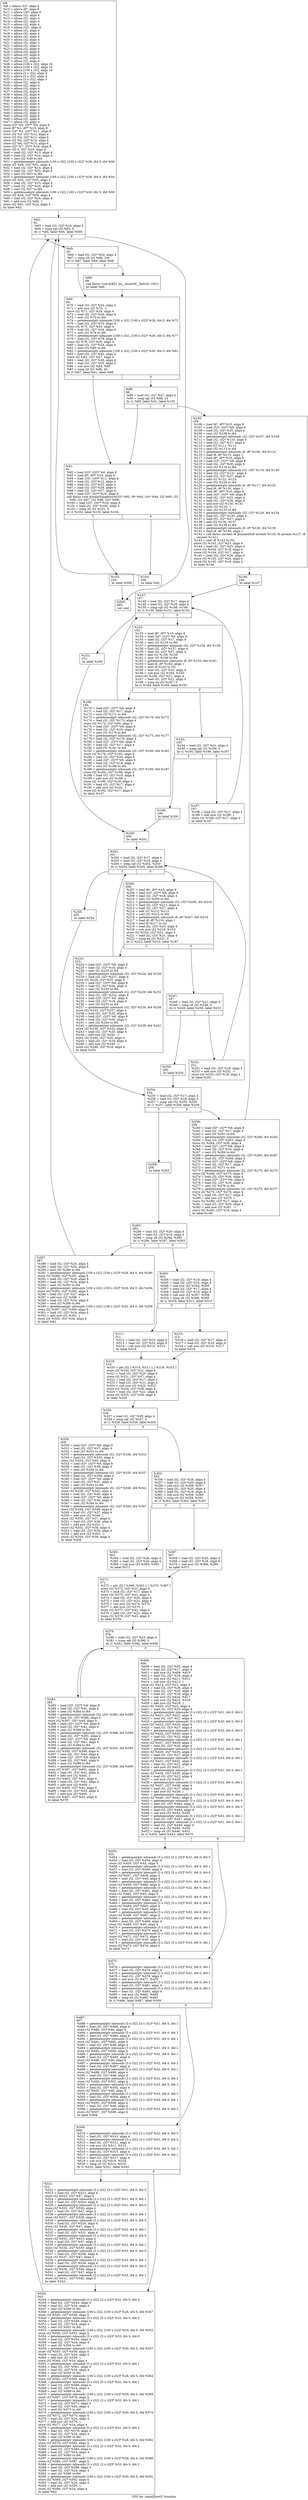 digraph "CFG for 'mainQSort3' function" {
	label="CFG for 'mainQSort3' function";

	Node0x1babfe0 [shape=record,label="{%8:\l  %9 = alloca i32*, align 8\l  %10 = alloca i8*, align 8\l  %11 = alloca i16*, align 8\l  %12 = alloca i32, align 4\l  %13 = alloca i32, align 4\l  %14 = alloca i32, align 4\l  %15 = alloca i32, align 4\l  %16 = alloca i32*, align 8\l  %17 = alloca i32, align 4\l  %18 = alloca i32, align 4\l  %19 = alloca i32, align 4\l  %20 = alloca i32, align 4\l  %21 = alloca i32, align 4\l  %22 = alloca i32, align 4\l  %23 = alloca i32, align 4\l  %24 = alloca i32, align 4\l  %25 = alloca i32, align 4\l  %26 = alloca i32, align 4\l  %27 = alloca i32, align 4\l  %28 = alloca [100 x i32], align 16\l  %29 = alloca [100 x i32], align 16\l  %30 = alloca [100 x i32], align 16\l  %31 = alloca [3 x i32], align 4\l  %32 = alloca [3 x i32], align 4\l  %33 = alloca [3 x i32], align 4\l  %34 = alloca i32, align 4\l  %35 = alloca i32, align 4\l  %36 = alloca i32, align 4\l  %37 = alloca i32, align 4\l  %38 = alloca i32, align 4\l  %39 = alloca i32, align 4\l  %40 = alloca i32, align 4\l  %41 = alloca i32, align 4\l  %42 = alloca i32, align 4\l  %43 = alloca i32, align 4\l  %44 = alloca i32, align 4\l  %45 = alloca i32, align 4\l  %46 = alloca i32, align 4\l  %47 = alloca i32, align 4\l  store i32* %0, i32** %9, align 8\l  store i8* %1, i8** %10, align 8\l  store i16* %2, i16** %11, align 8\l  store i32 %3, i32* %12, align 4\l  store i32 %4, i32* %13, align 4\l  store i32 %5, i32* %14, align 4\l  store i32 %6, i32* %15, align 4\l  store i32* %7, i32** %16, align 8\l  store i32 0, i32* %24, align 4\l  %48 = load i32, i32* %13, align 4\l  %49 = load i32, i32* %24, align 4\l  %50 = sext i32 %49 to i64\l  %51 = getelementptr inbounds [100 x i32], [100 x i32]* %28, i64 0, i64 %50\l  store i32 %48, i32* %51, align 4\l  %52 = load i32, i32* %14, align 4\l  %53 = load i32, i32* %24, align 4\l  %54 = sext i32 %53 to i64\l  %55 = getelementptr inbounds [100 x i32], [100 x i32]* %29, i64 0, i64 %54\l  store i32 %52, i32* %55, align 4\l  %56 = load i32, i32* %15, align 4\l  %57 = load i32, i32* %24, align 4\l  %58 = sext i32 %57 to i64\l  %59 = getelementptr inbounds [100 x i32], [100 x i32]* %30, i64 0, i64 %58\l  store i32 %56, i32* %59, align 4\l  %60 = load i32, i32* %24, align 4\l  %61 = add nsw i32 %60, 1\l  store i32 %61, i32* %24, align 4\l  br label %62\l}"];
	Node0x1babfe0 -> Node0x1bc7070;
	Node0x1bc7070 [shape=record,label="{%62:\l62:                                               \l  %63 = load i32, i32* %24, align 4\l  %64 = icmp sgt i32 %63, 0\l  br i1 %64, label %65, label %595\l|{<s0>T|<s1>F}}"];
	Node0x1bc7070:s0 -> Node0x1bc70c0;
	Node0x1bc7070:s1 -> Node0x1bc7fc0;
	Node0x1bc70c0 [shape=record,label="{%65:\l65:                                               \l  %66 = load i32, i32* %24, align 4\l  %67 = icmp slt i32 %66, 100\l  br i1 %67, label %69, label %68\l|{<s0>T|<s1>F}}"];
	Node0x1bc70c0:s0 -> Node0x1bc7160;
	Node0x1bc70c0:s1 -> Node0x1bc7110;
	Node0x1bc7110 [shape=record,label="{%68:\l68:                                               \l  call fastcc void @BZ2_bz__AssertH__fail(i32 1001)\l  br label %69\l}"];
	Node0x1bc7110 -> Node0x1bc7160;
	Node0x1bc7160 [shape=record,label="{%69:\l69:                                               \l  %70 = load i32, i32* %24, align 4\l  %71 = add nsw i32 %70, -1\l  store i32 %71, i32* %24, align 4\l  %72 = load i32, i32* %24, align 4\l  %73 = sext i32 %72 to i64\l  %74 = getelementptr inbounds [100 x i32], [100 x i32]* %28, i64 0, i64 %73\l  %75 = load i32, i32* %74, align 4\l  store i32 %75, i32* %25, align 4\l  %76 = load i32, i32* %24, align 4\l  %77 = sext i32 %76 to i64\l  %78 = getelementptr inbounds [100 x i32], [100 x i32]* %29, i64 0, i64 %77\l  %79 = load i32, i32* %78, align 4\l  store i32 %79, i32* %26, align 4\l  %80 = load i32, i32* %24, align 4\l  %81 = sext i32 %80 to i64\l  %82 = getelementptr inbounds [100 x i32], [100 x i32]* %30, i64 0, i64 %81\l  %83 = load i32, i32* %82, align 4\l  store i32 %83, i32* %27, align 4\l  %84 = load i32, i32* %26, align 4\l  %85 = load i32, i32* %25, align 4\l  %86 = sub nsw i32 %84, %85\l  %87 = icmp slt i32 %86, 20\l  br i1 %87, label %91, label %88\l|{<s0>T|<s1>F}}"];
	Node0x1bc7160:s0 -> Node0x1bc7200;
	Node0x1bc7160:s1 -> Node0x1bc71b0;
	Node0x1bc71b0 [shape=record,label="{%88:\l88:                                               \l  %89 = load i32, i32* %27, align 4\l  %90 = icmp sgt i32 %89, 14\l  br i1 %90, label %91, label %105\l|{<s0>T|<s1>F}}"];
	Node0x1bc71b0:s0 -> Node0x1bc7200;
	Node0x1bc71b0:s1 -> Node0x1bc72f0;
	Node0x1bc7200 [shape=record,label="{%91:\l91:                                               \l  %92 = load i32*, i32** %9, align 8\l  %93 = load i8*, i8** %10, align 8\l  %94 = load i16*, i16** %11, align 8\l  %95 = load i32, i32* %12, align 4\l  %96 = load i32, i32* %25, align 4\l  %97 = load i32, i32* %26, align 4\l  %98 = load i32, i32* %27, align 4\l  %99 = load i32*, i32** %16, align 8\l  call fastcc void @mainSimpleSort(i32* %92, i8* %93, i16* %94, i32 %95, i32\l... %96, i32 %97, i32 %98, i32* %99)\l  %100 = load i32*, i32** %16, align 8\l  %101 = load i32, i32* %100, align 4\l  %102 = icmp slt i32 %101, 0\l  br i1 %102, label %103, label %104\l|{<s0>T|<s1>F}}"];
	Node0x1bc7200:s0 -> Node0x1bc7250;
	Node0x1bc7200:s1 -> Node0x1bc72a0;
	Node0x1bc7250 [shape=record,label="{%103:\l103:                                              \l  br label %595\l}"];
	Node0x1bc7250 -> Node0x1bc7fc0;
	Node0x1bc72a0 [shape=record,label="{%104:\l104:                                              \l  br label %62\l}"];
	Node0x1bc72a0 -> Node0x1bc7070;
	Node0x1bc72f0 [shape=record,label="{%105:\l105:                                              \l  %106 = load i8*, i8** %10, align 8\l  %107 = load i32*, i32** %9, align 8\l  %108 = load i32, i32* %25, align 4\l  %109 = sext i32 %108 to i64\l  %110 = getelementptr inbounds i32, i32* %107, i64 %109\l  %111 = load i32, i32* %110, align 4\l  %112 = load i32, i32* %27, align 4\l  %113 = add i32 %111, %112\l  %114 = zext i32 %113 to i64\l  %115 = getelementptr inbounds i8, i8* %106, i64 %114\l  %116 = load i8, i8* %115, align 1\l  %117 = load i8*, i8** %10, align 8\l  %118 = load i32*, i32** %9, align 8\l  %119 = load i32, i32* %26, align 4\l  %120 = sext i32 %119 to i64\l  %121 = getelementptr inbounds i32, i32* %118, i64 %120\l  %122 = load i32, i32* %121, align 4\l  %123 = load i32, i32* %27, align 4\l  %124 = add i32 %122, %123\l  %125 = zext i32 %124 to i64\l  %126 = getelementptr inbounds i8, i8* %117, i64 %125\l  %127 = load i8, i8* %126, align 1\l  %128 = load i8*, i8** %10, align 8\l  %129 = load i32*, i32** %9, align 8\l  %130 = load i32, i32* %25, align 4\l  %131 = load i32, i32* %26, align 4\l  %132 = add nsw i32 %130, %131\l  %133 = ashr i32 %132, 1\l  %134 = sext i32 %133 to i64\l  %135 = getelementptr inbounds i32, i32* %129, i64 %134\l  %136 = load i32, i32* %135, align 4\l  %137 = load i32, i32* %27, align 4\l  %138 = add i32 %136, %137\l  %139 = zext i32 %138 to i64\l  %140 = getelementptr inbounds i8, i8* %128, i64 %139\l  %141 = load i8, i8* %140, align 1\l  %142 = call fastcc zeroext i8 @mmed3(i8 zeroext %116, i8 zeroext %127, i8\l... zeroext %141)\l  %143 = zext i8 %142 to i32\l  store i32 %143, i32* %23, align 4\l  %144 = load i32, i32* %25, align 4\l  store i32 %144, i32* %19, align 4\l  store i32 %144, i32* %17, align 4\l  %145 = load i32, i32* %26, align 4\l  store i32 %145, i32* %20, align 4\l  store i32 %145, i32* %18, align 4\l  br label %146\l}"];
	Node0x1bc72f0 -> Node0x1bc7340;
	Node0x1bc7340 [shape=record,label="{%146:\l146:                                              \l  br label %147\l}"];
	Node0x1bc7340 -> Node0x1bc7390;
	Node0x1bc7390 [shape=record,label="{%147:\l147:                                              \l  %148 = load i32, i32* %17, align 4\l  %149 = load i32, i32* %18, align 4\l  %150 = icmp sgt i32 %148, %149\l  br i1 %150, label %151, label %152\l|{<s0>T|<s1>F}}"];
	Node0x1bc7390:s0 -> Node0x1bc73e0;
	Node0x1bc7390:s1 -> Node0x1bc7430;
	Node0x1bc73e0 [shape=record,label="{%151:\l151:                                              \l  br label %200\l}"];
	Node0x1bc73e0 -> Node0x1bc75c0;
	Node0x1bc7430 [shape=record,label="{%152:\l152:                                              \l  %153 = load i8*, i8** %10, align 8\l  %154 = load i32*, i32** %9, align 8\l  %155 = load i32, i32* %17, align 4\l  %156 = sext i32 %155 to i64\l  %157 = getelementptr inbounds i32, i32* %154, i64 %156\l  %158 = load i32, i32* %157, align 4\l  %159 = load i32, i32* %27, align 4\l  %160 = add i32 %158, %159\l  %161 = zext i32 %160 to i64\l  %162 = getelementptr inbounds i8, i8* %153, i64 %161\l  %163 = load i8, i8* %162, align 1\l  %164 = zext i8 %163 to i32\l  %165 = load i32, i32* %23, align 4\l  %166 = sub nsw i32 %164, %165\l  store i32 %166, i32* %21, align 4\l  %167 = load i32, i32* %21, align 4\l  %168 = icmp eq i32 %167, 0\l  br i1 %168, label %169, label %193\l|{<s0>T|<s1>F}}"];
	Node0x1bc7430:s0 -> Node0x1bc7480;
	Node0x1bc7430:s1 -> Node0x1bc74d0;
	Node0x1bc7480 [shape=record,label="{%169:\l169:                                              \l  %170 = load i32*, i32** %9, align 8\l  %171 = load i32, i32* %17, align 4\l  %172 = sext i32 %171 to i64\l  %173 = getelementptr inbounds i32, i32* %170, i64 %172\l  %174 = load i32, i32* %173, align 4\l  store i32 %174, i32* %34, align 4\l  %175 = load i32*, i32** %9, align 8\l  %176 = load i32, i32* %19, align 4\l  %177 = sext i32 %176 to i64\l  %178 = getelementptr inbounds i32, i32* %175, i64 %177\l  %179 = load i32, i32* %178, align 4\l  %180 = load i32*, i32** %9, align 8\l  %181 = load i32, i32* %17, align 4\l  %182 = sext i32 %181 to i64\l  %183 = getelementptr inbounds i32, i32* %180, i64 %182\l  store i32 %179, i32* %183, align 4\l  %184 = load i32, i32* %34, align 4\l  %185 = load i32*, i32** %9, align 8\l  %186 = load i32, i32* %19, align 4\l  %187 = sext i32 %186 to i64\l  %188 = getelementptr inbounds i32, i32* %185, i64 %187\l  store i32 %184, i32* %188, align 4\l  %189 = load i32, i32* %19, align 4\l  %190 = add nsw i32 %189, 1\l  store i32 %190, i32* %19, align 4\l  %191 = load i32, i32* %17, align 4\l  %192 = add nsw i32 %191, 1\l  store i32 %192, i32* %17, align 4\l  br label %147\l}"];
	Node0x1bc7480 -> Node0x1bc7390;
	Node0x1bc74d0 [shape=record,label="{%193:\l193:                                              \l  %194 = load i32, i32* %21, align 4\l  %195 = icmp sgt i32 %194, 0\l  br i1 %195, label %196, label %197\l|{<s0>T|<s1>F}}"];
	Node0x1bc74d0:s0 -> Node0x1bc7520;
	Node0x1bc74d0:s1 -> Node0x1bc7570;
	Node0x1bc7520 [shape=record,label="{%196:\l196:                                              \l  br label %200\l}"];
	Node0x1bc7520 -> Node0x1bc75c0;
	Node0x1bc7570 [shape=record,label="{%197:\l197:                                              \l  %198 = load i32, i32* %17, align 4\l  %199 = add nsw i32 %198, 1\l  store i32 %199, i32* %17, align 4\l  br label %147\l}"];
	Node0x1bc7570 -> Node0x1bc7390;
	Node0x1bc75c0 [shape=record,label="{%200:\l200:                                              \l  br label %201\l}"];
	Node0x1bc75c0 -> Node0x1bc7610;
	Node0x1bc7610 [shape=record,label="{%201:\l201:                                              \l  %202 = load i32, i32* %17, align 4\l  %203 = load i32, i32* %18, align 4\l  %204 = icmp sgt i32 %202, %203\l  br i1 %204, label %205, label %206\l|{<s0>T|<s1>F}}"];
	Node0x1bc7610:s0 -> Node0x1bc7660;
	Node0x1bc7610:s1 -> Node0x1bc76b0;
	Node0x1bc7660 [shape=record,label="{%205:\l205:                                              \l  br label %254\l}"];
	Node0x1bc7660 -> Node0x1bc7840;
	Node0x1bc76b0 [shape=record,label="{%206:\l206:                                              \l  %207 = load i8*, i8** %10, align 8\l  %208 = load i32*, i32** %9, align 8\l  %209 = load i32, i32* %18, align 4\l  %210 = sext i32 %209 to i64\l  %211 = getelementptr inbounds i32, i32* %208, i64 %210\l  %212 = load i32, i32* %211, align 4\l  %213 = load i32, i32* %27, align 4\l  %214 = add i32 %212, %213\l  %215 = zext i32 %214 to i64\l  %216 = getelementptr inbounds i8, i8* %207, i64 %215\l  %217 = load i8, i8* %216, align 1\l  %218 = zext i8 %217 to i32\l  %219 = load i32, i32* %23, align 4\l  %220 = sub nsw i32 %218, %219\l  store i32 %220, i32* %21, align 4\l  %221 = load i32, i32* %21, align 4\l  %222 = icmp eq i32 %221, 0\l  br i1 %222, label %223, label %247\l|{<s0>T|<s1>F}}"];
	Node0x1bc76b0:s0 -> Node0x1bc7700;
	Node0x1bc76b0:s1 -> Node0x1bc7750;
	Node0x1bc7700 [shape=record,label="{%223:\l223:                                              \l  %224 = load i32*, i32** %9, align 8\l  %225 = load i32, i32* %18, align 4\l  %226 = sext i32 %225 to i64\l  %227 = getelementptr inbounds i32, i32* %224, i64 %226\l  %228 = load i32, i32* %227, align 4\l  store i32 %228, i32* %35, align 4\l  %229 = load i32*, i32** %9, align 8\l  %230 = load i32, i32* %20, align 4\l  %231 = sext i32 %230 to i64\l  %232 = getelementptr inbounds i32, i32* %229, i64 %231\l  %233 = load i32, i32* %232, align 4\l  %234 = load i32*, i32** %9, align 8\l  %235 = load i32, i32* %18, align 4\l  %236 = sext i32 %235 to i64\l  %237 = getelementptr inbounds i32, i32* %234, i64 %236\l  store i32 %233, i32* %237, align 4\l  %238 = load i32, i32* %35, align 4\l  %239 = load i32*, i32** %9, align 8\l  %240 = load i32, i32* %20, align 4\l  %241 = sext i32 %240 to i64\l  %242 = getelementptr inbounds i32, i32* %239, i64 %241\l  store i32 %238, i32* %242, align 4\l  %243 = load i32, i32* %20, align 4\l  %244 = add nsw i32 %243, -1\l  store i32 %244, i32* %20, align 4\l  %245 = load i32, i32* %18, align 4\l  %246 = add nsw i32 %245, -1\l  store i32 %246, i32* %18, align 4\l  br label %201\l}"];
	Node0x1bc7700 -> Node0x1bc7610;
	Node0x1bc7750 [shape=record,label="{%247:\l247:                                              \l  %248 = load i32, i32* %21, align 4\l  %249 = icmp slt i32 %248, 0\l  br i1 %249, label %250, label %251\l|{<s0>T|<s1>F}}"];
	Node0x1bc7750:s0 -> Node0x1bc77a0;
	Node0x1bc7750:s1 -> Node0x1bc77f0;
	Node0x1bc77a0 [shape=record,label="{%250:\l250:                                              \l  br label %254\l}"];
	Node0x1bc77a0 -> Node0x1bc7840;
	Node0x1bc77f0 [shape=record,label="{%251:\l251:                                              \l  %252 = load i32, i32* %18, align 4\l  %253 = add nsw i32 %252, -1\l  store i32 %253, i32* %18, align 4\l  br label %201\l}"];
	Node0x1bc77f0 -> Node0x1bc7610;
	Node0x1bc7840 [shape=record,label="{%254:\l254:                                              \l  %255 = load i32, i32* %17, align 4\l  %256 = load i32, i32* %18, align 4\l  %257 = icmp sgt i32 %255, %256\l  br i1 %257, label %258, label %259\l|{<s0>T|<s1>F}}"];
	Node0x1bc7840:s0 -> Node0x1bc7890;
	Node0x1bc7840:s1 -> Node0x1bc78e0;
	Node0x1bc7890 [shape=record,label="{%258:\l258:                                              \l  br label %283\l}"];
	Node0x1bc7890 -> Node0x1bc7930;
	Node0x1bc78e0 [shape=record,label="{%259:\l259:                                              \l  %260 = load i32*, i32** %9, align 8\l  %261 = load i32, i32* %17, align 4\l  %262 = sext i32 %261 to i64\l  %263 = getelementptr inbounds i32, i32* %260, i64 %262\l  %264 = load i32, i32* %263, align 4\l  store i32 %264, i32* %36, align 4\l  %265 = load i32*, i32** %9, align 8\l  %266 = load i32, i32* %18, align 4\l  %267 = sext i32 %266 to i64\l  %268 = getelementptr inbounds i32, i32* %265, i64 %267\l  %269 = load i32, i32* %268, align 4\l  %270 = load i32*, i32** %9, align 8\l  %271 = load i32, i32* %17, align 4\l  %272 = sext i32 %271 to i64\l  %273 = getelementptr inbounds i32, i32* %270, i64 %272\l  store i32 %269, i32* %273, align 4\l  %274 = load i32, i32* %36, align 4\l  %275 = load i32*, i32** %9, align 8\l  %276 = load i32, i32* %18, align 4\l  %277 = sext i32 %276 to i64\l  %278 = getelementptr inbounds i32, i32* %275, i64 %277\l  store i32 %274, i32* %278, align 4\l  %279 = load i32, i32* %17, align 4\l  %280 = add nsw i32 %279, 1\l  store i32 %280, i32* %17, align 4\l  %281 = load i32, i32* %18, align 4\l  %282 = add nsw i32 %281, -1\l  store i32 %282, i32* %18, align 4\l  br label %146\l}"];
	Node0x1bc78e0 -> Node0x1bc7340;
	Node0x1bc7930 [shape=record,label="{%283:\l283:                                              \l  %284 = load i32, i32* %20, align 4\l  %285 = load i32, i32* %19, align 4\l  %286 = icmp slt i32 %284, %285\l  br i1 %286, label %287, label %303\l|{<s0>T|<s1>F}}"];
	Node0x1bc7930:s0 -> Node0x1bc7980;
	Node0x1bc7930:s1 -> Node0x1bc79d0;
	Node0x1bc7980 [shape=record,label="{%287:\l287:                                              \l  %288 = load i32, i32* %25, align 4\l  %289 = load i32, i32* %24, align 4\l  %290 = sext i32 %289 to i64\l  %291 = getelementptr inbounds [100 x i32], [100 x i32]* %28, i64 0, i64 %290\l  store i32 %288, i32* %291, align 4\l  %292 = load i32, i32* %26, align 4\l  %293 = load i32, i32* %24, align 4\l  %294 = sext i32 %293 to i64\l  %295 = getelementptr inbounds [100 x i32], [100 x i32]* %29, i64 0, i64 %294\l  store i32 %292, i32* %295, align 4\l  %296 = load i32, i32* %27, align 4\l  %297 = add nsw i32 %296, 1\l  %298 = load i32, i32* %24, align 4\l  %299 = sext i32 %298 to i64\l  %300 = getelementptr inbounds [100 x i32], [100 x i32]* %30, i64 0, i64 %299\l  store i32 %297, i32* %300, align 4\l  %301 = load i32, i32* %24, align 4\l  %302 = add nsw i32 %301, 1\l  store i32 %302, i32* %24, align 4\l  br label %62\l}"];
	Node0x1bc7980 -> Node0x1bc7070;
	Node0x1bc79d0 [shape=record,label="{%303:\l303:                                              \l  %304 = load i32, i32* %19, align 4\l  %305 = load i32, i32* %25, align 4\l  %306 = sub nsw i32 %304, %305\l  %307 = load i32, i32* %17, align 4\l  %308 = load i32, i32* %19, align 4\l  %309 = sub nsw i32 %307, %308\l  %310 = icmp slt i32 %306, %309\l  br i1 %310, label %311, label %315\l|{<s0>T|<s1>F}}"];
	Node0x1bc79d0:s0 -> Node0x1bc7a20;
	Node0x1bc79d0:s1 -> Node0x1bc7a70;
	Node0x1bc7a20 [shape=record,label="{%311:\l311:                                              \l  %312 = load i32, i32* %19, align 4\l  %313 = load i32, i32* %25, align 4\l  %314 = sub nsw i32 %312, %313\l  br label %319\l}"];
	Node0x1bc7a20 -> Node0x1bc7ac0;
	Node0x1bc7a70 [shape=record,label="{%315:\l315:                                              \l  %316 = load i32, i32* %17, align 4\l  %317 = load i32, i32* %19, align 4\l  %318 = sub nsw i32 %316, %317\l  br label %319\l}"];
	Node0x1bc7a70 -> Node0x1bc7ac0;
	Node0x1bc7ac0 [shape=record,label="{%319:\l319:                                              \l  %320 = phi i32 [ %314, %311 ], [ %318, %315 ]\l  store i32 %320, i32* %21, align 4\l  %321 = load i32, i32* %25, align 4\l  store i32 %321, i32* %37, align 4\l  %322 = load i32, i32* %17, align 4\l  %323 = load i32, i32* %21, align 4\l  %324 = sub nsw i32 %322, %323\l  store i32 %324, i32* %38, align 4\l  %325 = load i32, i32* %21, align 4\l  store i32 %325, i32* %39, align 4\l  br label %326\l}"];
	Node0x1bc7ac0 -> Node0x1bc7b10;
	Node0x1bc7b10 [shape=record,label="{%326:\l326:                                              \l  %327 = load i32, i32* %39, align 4\l  %328 = icmp sgt i32 %327, 0\l  br i1 %328, label %329, label %355\l|{<s0>T|<s1>F}}"];
	Node0x1bc7b10:s0 -> Node0x1bc7b60;
	Node0x1bc7b10:s1 -> Node0x1bc7bb0;
	Node0x1bc7b60 [shape=record,label="{%329:\l329:                                              \l  %330 = load i32*, i32** %9, align 8\l  %331 = load i32, i32* %37, align 4\l  %332 = sext i32 %331 to i64\l  %333 = getelementptr inbounds i32, i32* %330, i64 %332\l  %334 = load i32, i32* %333, align 4\l  store i32 %334, i32* %40, align 4\l  %335 = load i32*, i32** %9, align 8\l  %336 = load i32, i32* %38, align 4\l  %337 = sext i32 %336 to i64\l  %338 = getelementptr inbounds i32, i32* %335, i64 %337\l  %339 = load i32, i32* %338, align 4\l  %340 = load i32*, i32** %9, align 8\l  %341 = load i32, i32* %37, align 4\l  %342 = sext i32 %341 to i64\l  %343 = getelementptr inbounds i32, i32* %340, i64 %342\l  store i32 %339, i32* %343, align 4\l  %344 = load i32, i32* %40, align 4\l  %345 = load i32*, i32** %9, align 8\l  %346 = load i32, i32* %38, align 4\l  %347 = sext i32 %346 to i64\l  %348 = getelementptr inbounds i32, i32* %345, i64 %347\l  store i32 %344, i32* %348, align 4\l  %349 = load i32, i32* %37, align 4\l  %350 = add nsw i32 %349, 1\l  store i32 %350, i32* %37, align 4\l  %351 = load i32, i32* %38, align 4\l  %352 = add nsw i32 %351, 1\l  store i32 %352, i32* %38, align 4\l  %353 = load i32, i32* %39, align 4\l  %354 = add nsw i32 %353, -1\l  store i32 %354, i32* %39, align 4\l  br label %326\l}"];
	Node0x1bc7b60 -> Node0x1bc7b10;
	Node0x1bc7bb0 [shape=record,label="{%355:\l355:                                              \l  %356 = load i32, i32* %26, align 4\l  %357 = load i32, i32* %20, align 4\l  %358 = sub nsw i32 %356, %357\l  %359 = load i32, i32* %20, align 4\l  %360 = load i32, i32* %18, align 4\l  %361 = sub nsw i32 %359, %360\l  %362 = icmp slt i32 %358, %361\l  br i1 %362, label %363, label %367\l|{<s0>T|<s1>F}}"];
	Node0x1bc7bb0:s0 -> Node0x1bc7c00;
	Node0x1bc7bb0:s1 -> Node0x1bc7c50;
	Node0x1bc7c00 [shape=record,label="{%363:\l363:                                              \l  %364 = load i32, i32* %26, align 4\l  %365 = load i32, i32* %20, align 4\l  %366 = sub nsw i32 %364, %365\l  br label %371\l}"];
	Node0x1bc7c00 -> Node0x1bc7ca0;
	Node0x1bc7c50 [shape=record,label="{%367:\l367:                                              \l  %368 = load i32, i32* %20, align 4\l  %369 = load i32, i32* %18, align 4\l  %370 = sub nsw i32 %368, %369\l  br label %371\l}"];
	Node0x1bc7c50 -> Node0x1bc7ca0;
	Node0x1bc7ca0 [shape=record,label="{%371:\l371:                                              \l  %372 = phi i32 [ %366, %363 ], [ %370, %367 ]\l  store i32 %372, i32* %22, align 4\l  %373 = load i32, i32* %17, align 4\l  store i32 %373, i32* %41, align 4\l  %374 = load i32, i32* %26, align 4\l  %375 = load i32, i32* %22, align 4\l  %376 = sub nsw i32 %374, %375\l  %377 = add nsw i32 %376, 1\l  store i32 %377, i32* %42, align 4\l  %378 = load i32, i32* %22, align 4\l  store i32 %378, i32* %43, align 4\l  br label %379\l}"];
	Node0x1bc7ca0 -> Node0x1bc7cf0;
	Node0x1bc7cf0 [shape=record,label="{%379:\l379:                                              \l  %380 = load i32, i32* %43, align 4\l  %381 = icmp sgt i32 %380, 0\l  br i1 %381, label %382, label %408\l|{<s0>T|<s1>F}}"];
	Node0x1bc7cf0:s0 -> Node0x1bc7d40;
	Node0x1bc7cf0:s1 -> Node0x1bc7d90;
	Node0x1bc7d40 [shape=record,label="{%382:\l382:                                              \l  %383 = load i32*, i32** %9, align 8\l  %384 = load i32, i32* %41, align 4\l  %385 = sext i32 %384 to i64\l  %386 = getelementptr inbounds i32, i32* %383, i64 %385\l  %387 = load i32, i32* %386, align 4\l  store i32 %387, i32* %44, align 4\l  %388 = load i32*, i32** %9, align 8\l  %389 = load i32, i32* %42, align 4\l  %390 = sext i32 %389 to i64\l  %391 = getelementptr inbounds i32, i32* %388, i64 %390\l  %392 = load i32, i32* %391, align 4\l  %393 = load i32*, i32** %9, align 8\l  %394 = load i32, i32* %41, align 4\l  %395 = sext i32 %394 to i64\l  %396 = getelementptr inbounds i32, i32* %393, i64 %395\l  store i32 %392, i32* %396, align 4\l  %397 = load i32, i32* %44, align 4\l  %398 = load i32*, i32** %9, align 8\l  %399 = load i32, i32* %42, align 4\l  %400 = sext i32 %399 to i64\l  %401 = getelementptr inbounds i32, i32* %398, i64 %400\l  store i32 %397, i32* %401, align 4\l  %402 = load i32, i32* %41, align 4\l  %403 = add nsw i32 %402, 1\l  store i32 %403, i32* %41, align 4\l  %404 = load i32, i32* %42, align 4\l  %405 = add nsw i32 %404, 1\l  store i32 %405, i32* %42, align 4\l  %406 = load i32, i32* %43, align 4\l  %407 = add nsw i32 %406, -1\l  store i32 %407, i32* %43, align 4\l  br label %379\l}"];
	Node0x1bc7d40 -> Node0x1bc7cf0;
	Node0x1bc7d90 [shape=record,label="{%408:\l408:                                              \l  %409 = load i32, i32* %25, align 4\l  %410 = load i32, i32* %17, align 4\l  %411 = add nsw i32 %409, %410\l  %412 = load i32, i32* %19, align 4\l  %413 = sub nsw i32 %411, %412\l  %414 = sub nsw i32 %413, 1\l  store i32 %414, i32* %21, align 4\l  %415 = load i32, i32* %26, align 4\l  %416 = load i32, i32* %20, align 4\l  %417 = load i32, i32* %18, align 4\l  %418 = sub nsw i32 %416, %417\l  %419 = sub nsw i32 %415, %418\l  %420 = add nsw i32 %419, 1\l  store i32 %420, i32* %22, align 4\l  %421 = load i32, i32* %25, align 4\l  %422 = getelementptr inbounds [3 x i32], [3 x i32]* %31, i64 0, i64 0\l  store i32 %421, i32* %422, align 4\l  %423 = load i32, i32* %21, align 4\l  %424 = getelementptr inbounds [3 x i32], [3 x i32]* %32, i64 0, i64 0\l  store i32 %423, i32* %424, align 4\l  %425 = load i32, i32* %27, align 4\l  %426 = getelementptr inbounds [3 x i32], [3 x i32]* %33, i64 0, i64 0\l  store i32 %425, i32* %426, align 4\l  %427 = load i32, i32* %22, align 4\l  %428 = getelementptr inbounds [3 x i32], [3 x i32]* %31, i64 0, i64 1\l  store i32 %427, i32* %428, align 4\l  %429 = load i32, i32* %26, align 4\l  %430 = getelementptr inbounds [3 x i32], [3 x i32]* %32, i64 0, i64 1\l  store i32 %429, i32* %430, align 4\l  %431 = load i32, i32* %27, align 4\l  %432 = getelementptr inbounds [3 x i32], [3 x i32]* %33, i64 0, i64 1\l  store i32 %431, i32* %432, align 4\l  %433 = load i32, i32* %21, align 4\l  %434 = add nsw i32 %433, 1\l  %435 = getelementptr inbounds [3 x i32], [3 x i32]* %31, i64 0, i64 2\l  store i32 %434, i32* %435, align 4\l  %436 = load i32, i32* %22, align 4\l  %437 = sub nsw i32 %436, 1\l  %438 = getelementptr inbounds [3 x i32], [3 x i32]* %32, i64 0, i64 2\l  store i32 %437, i32* %438, align 4\l  %439 = load i32, i32* %27, align 4\l  %440 = add nsw i32 %439, 1\l  %441 = getelementptr inbounds [3 x i32], [3 x i32]* %33, i64 0, i64 2\l  store i32 %440, i32* %441, align 4\l  %442 = getelementptr inbounds [3 x i32], [3 x i32]* %32, i64 0, i64 0\l  %443 = load i32, i32* %442, align 4\l  %444 = getelementptr inbounds [3 x i32], [3 x i32]* %31, i64 0, i64 0\l  %445 = load i32, i32* %444, align 4\l  %446 = sub nsw i32 %443, %445\l  %447 = getelementptr inbounds [3 x i32], [3 x i32]* %32, i64 0, i64 1\l  %448 = load i32, i32* %447, align 4\l  %449 = getelementptr inbounds [3 x i32], [3 x i32]* %31, i64 0, i64 1\l  %450 = load i32, i32* %449, align 4\l  %451 = sub nsw i32 %448, %450\l  %452 = icmp slt i32 %446, %451\l  br i1 %452, label %453, label %475\l|{<s0>T|<s1>F}}"];
	Node0x1bc7d90:s0 -> Node0x1bc7de0;
	Node0x1bc7d90:s1 -> Node0x1bc7e30;
	Node0x1bc7de0 [shape=record,label="{%453:\l453:                                              \l  %454 = getelementptr inbounds [3 x i32], [3 x i32]* %31, i64 0, i64 0\l  %455 = load i32, i32* %454, align 4\l  store i32 %455, i32* %45, align 4\l  %456 = getelementptr inbounds [3 x i32], [3 x i32]* %31, i64 0, i64 1\l  %457 = load i32, i32* %456, align 4\l  %458 = getelementptr inbounds [3 x i32], [3 x i32]* %31, i64 0, i64 0\l  store i32 %457, i32* %458, align 4\l  %459 = load i32, i32* %45, align 4\l  %460 = getelementptr inbounds [3 x i32], [3 x i32]* %31, i64 0, i64 1\l  store i32 %459, i32* %460, align 4\l  %461 = getelementptr inbounds [3 x i32], [3 x i32]* %32, i64 0, i64 0\l  %462 = load i32, i32* %461, align 4\l  store i32 %462, i32* %45, align 4\l  %463 = getelementptr inbounds [3 x i32], [3 x i32]* %32, i64 0, i64 1\l  %464 = load i32, i32* %463, align 4\l  %465 = getelementptr inbounds [3 x i32], [3 x i32]* %32, i64 0, i64 0\l  store i32 %464, i32* %465, align 4\l  %466 = load i32, i32* %45, align 4\l  %467 = getelementptr inbounds [3 x i32], [3 x i32]* %32, i64 0, i64 1\l  store i32 %466, i32* %467, align 4\l  %468 = getelementptr inbounds [3 x i32], [3 x i32]* %33, i64 0, i64 0\l  %469 = load i32, i32* %468, align 4\l  store i32 %469, i32* %45, align 4\l  %470 = getelementptr inbounds [3 x i32], [3 x i32]* %33, i64 0, i64 1\l  %471 = load i32, i32* %470, align 4\l  %472 = getelementptr inbounds [3 x i32], [3 x i32]* %33, i64 0, i64 0\l  store i32 %471, i32* %472, align 4\l  %473 = load i32, i32* %45, align 4\l  %474 = getelementptr inbounds [3 x i32], [3 x i32]* %33, i64 0, i64 1\l  store i32 %473, i32* %474, align 4\l  br label %475\l}"];
	Node0x1bc7de0 -> Node0x1bc7e30;
	Node0x1bc7e30 [shape=record,label="{%475:\l475:                                              \l  %476 = getelementptr inbounds [3 x i32], [3 x i32]* %32, i64 0, i64 1\l  %477 = load i32, i32* %476, align 4\l  %478 = getelementptr inbounds [3 x i32], [3 x i32]* %31, i64 0, i64 1\l  %479 = load i32, i32* %478, align 4\l  %480 = sub nsw i32 %477, %479\l  %481 = getelementptr inbounds [3 x i32], [3 x i32]* %32, i64 0, i64 2\l  %482 = load i32, i32* %481, align 4\l  %483 = getelementptr inbounds [3 x i32], [3 x i32]* %31, i64 0, i64 2\l  %484 = load i32, i32* %483, align 4\l  %485 = sub nsw i32 %482, %484\l  %486 = icmp slt i32 %480, %485\l  br i1 %486, label %487, label %509\l|{<s0>T|<s1>F}}"];
	Node0x1bc7e30:s0 -> Node0x1bc7e80;
	Node0x1bc7e30:s1 -> Node0x1bc7ed0;
	Node0x1bc7e80 [shape=record,label="{%487:\l487:                                              \l  %488 = getelementptr inbounds [3 x i32], [3 x i32]* %31, i64 0, i64 1\l  %489 = load i32, i32* %488, align 4\l  store i32 %489, i32* %46, align 4\l  %490 = getelementptr inbounds [3 x i32], [3 x i32]* %31, i64 0, i64 2\l  %491 = load i32, i32* %490, align 4\l  %492 = getelementptr inbounds [3 x i32], [3 x i32]* %31, i64 0, i64 1\l  store i32 %491, i32* %492, align 4\l  %493 = load i32, i32* %46, align 4\l  %494 = getelementptr inbounds [3 x i32], [3 x i32]* %31, i64 0, i64 2\l  store i32 %493, i32* %494, align 4\l  %495 = getelementptr inbounds [3 x i32], [3 x i32]* %32, i64 0, i64 1\l  %496 = load i32, i32* %495, align 4\l  store i32 %496, i32* %46, align 4\l  %497 = getelementptr inbounds [3 x i32], [3 x i32]* %32, i64 0, i64 2\l  %498 = load i32, i32* %497, align 4\l  %499 = getelementptr inbounds [3 x i32], [3 x i32]* %32, i64 0, i64 1\l  store i32 %498, i32* %499, align 4\l  %500 = load i32, i32* %46, align 4\l  %501 = getelementptr inbounds [3 x i32], [3 x i32]* %32, i64 0, i64 2\l  store i32 %500, i32* %501, align 4\l  %502 = getelementptr inbounds [3 x i32], [3 x i32]* %33, i64 0, i64 1\l  %503 = load i32, i32* %502, align 4\l  store i32 %503, i32* %46, align 4\l  %504 = getelementptr inbounds [3 x i32], [3 x i32]* %33, i64 0, i64 2\l  %505 = load i32, i32* %504, align 4\l  %506 = getelementptr inbounds [3 x i32], [3 x i32]* %33, i64 0, i64 1\l  store i32 %505, i32* %506, align 4\l  %507 = load i32, i32* %46, align 4\l  %508 = getelementptr inbounds [3 x i32], [3 x i32]* %33, i64 0, i64 2\l  store i32 %507, i32* %508, align 4\l  br label %509\l}"];
	Node0x1bc7e80 -> Node0x1bc7ed0;
	Node0x1bc7ed0 [shape=record,label="{%509:\l509:                                              \l  %510 = getelementptr inbounds [3 x i32], [3 x i32]* %32, i64 0, i64 0\l  %511 = load i32, i32* %510, align 4\l  %512 = getelementptr inbounds [3 x i32], [3 x i32]* %31, i64 0, i64 0\l  %513 = load i32, i32* %512, align 4\l  %514 = sub nsw i32 %511, %513\l  %515 = getelementptr inbounds [3 x i32], [3 x i32]* %32, i64 0, i64 1\l  %516 = load i32, i32* %515, align 4\l  %517 = getelementptr inbounds [3 x i32], [3 x i32]* %31, i64 0, i64 1\l  %518 = load i32, i32* %517, align 4\l  %519 = sub nsw i32 %516, %518\l  %520 = icmp slt i32 %514, %519\l  br i1 %520, label %521, label %543\l|{<s0>T|<s1>F}}"];
	Node0x1bc7ed0:s0 -> Node0x1bc7f20;
	Node0x1bc7ed0:s1 -> Node0x1bc7f70;
	Node0x1bc7f20 [shape=record,label="{%521:\l521:                                              \l  %522 = getelementptr inbounds [3 x i32], [3 x i32]* %31, i64 0, i64 0\l  %523 = load i32, i32* %522, align 4\l  store i32 %523, i32* %47, align 4\l  %524 = getelementptr inbounds [3 x i32], [3 x i32]* %31, i64 0, i64 1\l  %525 = load i32, i32* %524, align 4\l  %526 = getelementptr inbounds [3 x i32], [3 x i32]* %31, i64 0, i64 0\l  store i32 %525, i32* %526, align 4\l  %527 = load i32, i32* %47, align 4\l  %528 = getelementptr inbounds [3 x i32], [3 x i32]* %31, i64 0, i64 1\l  store i32 %527, i32* %528, align 4\l  %529 = getelementptr inbounds [3 x i32], [3 x i32]* %32, i64 0, i64 0\l  %530 = load i32, i32* %529, align 4\l  store i32 %530, i32* %47, align 4\l  %531 = getelementptr inbounds [3 x i32], [3 x i32]* %32, i64 0, i64 1\l  %532 = load i32, i32* %531, align 4\l  %533 = getelementptr inbounds [3 x i32], [3 x i32]* %32, i64 0, i64 0\l  store i32 %532, i32* %533, align 4\l  %534 = load i32, i32* %47, align 4\l  %535 = getelementptr inbounds [3 x i32], [3 x i32]* %32, i64 0, i64 1\l  store i32 %534, i32* %535, align 4\l  %536 = getelementptr inbounds [3 x i32], [3 x i32]* %33, i64 0, i64 0\l  %537 = load i32, i32* %536, align 4\l  store i32 %537, i32* %47, align 4\l  %538 = getelementptr inbounds [3 x i32], [3 x i32]* %33, i64 0, i64 1\l  %539 = load i32, i32* %538, align 4\l  %540 = getelementptr inbounds [3 x i32], [3 x i32]* %33, i64 0, i64 0\l  store i32 %539, i32* %540, align 4\l  %541 = load i32, i32* %47, align 4\l  %542 = getelementptr inbounds [3 x i32], [3 x i32]* %33, i64 0, i64 1\l  store i32 %541, i32* %542, align 4\l  br label %543\l}"];
	Node0x1bc7f20 -> Node0x1bc7f70;
	Node0x1bc7f70 [shape=record,label="{%543:\l543:                                              \l  %544 = getelementptr inbounds [3 x i32], [3 x i32]* %31, i64 0, i64 0\l  %545 = load i32, i32* %544, align 4\l  %546 = load i32, i32* %24, align 4\l  %547 = sext i32 %546 to i64\l  %548 = getelementptr inbounds [100 x i32], [100 x i32]* %28, i64 0, i64 %547\l  store i32 %545, i32* %548, align 4\l  %549 = getelementptr inbounds [3 x i32], [3 x i32]* %32, i64 0, i64 0\l  %550 = load i32, i32* %549, align 4\l  %551 = load i32, i32* %24, align 4\l  %552 = sext i32 %551 to i64\l  %553 = getelementptr inbounds [100 x i32], [100 x i32]* %29, i64 0, i64 %552\l  store i32 %550, i32* %553, align 4\l  %554 = getelementptr inbounds [3 x i32], [3 x i32]* %33, i64 0, i64 0\l  %555 = load i32, i32* %554, align 4\l  %556 = load i32, i32* %24, align 4\l  %557 = sext i32 %556 to i64\l  %558 = getelementptr inbounds [100 x i32], [100 x i32]* %30, i64 0, i64 %557\l  store i32 %555, i32* %558, align 4\l  %559 = load i32, i32* %24, align 4\l  %560 = add nsw i32 %559, 1\l  store i32 %560, i32* %24, align 4\l  %561 = getelementptr inbounds [3 x i32], [3 x i32]* %31, i64 0, i64 1\l  %562 = load i32, i32* %561, align 4\l  %563 = load i32, i32* %24, align 4\l  %564 = sext i32 %563 to i64\l  %565 = getelementptr inbounds [100 x i32], [100 x i32]* %28, i64 0, i64 %564\l  store i32 %562, i32* %565, align 4\l  %566 = getelementptr inbounds [3 x i32], [3 x i32]* %32, i64 0, i64 1\l  %567 = load i32, i32* %566, align 4\l  %568 = load i32, i32* %24, align 4\l  %569 = sext i32 %568 to i64\l  %570 = getelementptr inbounds [100 x i32], [100 x i32]* %29, i64 0, i64 %569\l  store i32 %567, i32* %570, align 4\l  %571 = getelementptr inbounds [3 x i32], [3 x i32]* %33, i64 0, i64 1\l  %572 = load i32, i32* %571, align 4\l  %573 = load i32, i32* %24, align 4\l  %574 = sext i32 %573 to i64\l  %575 = getelementptr inbounds [100 x i32], [100 x i32]* %30, i64 0, i64 %574\l  store i32 %572, i32* %575, align 4\l  %576 = load i32, i32* %24, align 4\l  %577 = add nsw i32 %576, 1\l  store i32 %577, i32* %24, align 4\l  %578 = getelementptr inbounds [3 x i32], [3 x i32]* %31, i64 0, i64 2\l  %579 = load i32, i32* %578, align 4\l  %580 = load i32, i32* %24, align 4\l  %581 = sext i32 %580 to i64\l  %582 = getelementptr inbounds [100 x i32], [100 x i32]* %28, i64 0, i64 %581\l  store i32 %579, i32* %582, align 4\l  %583 = getelementptr inbounds [3 x i32], [3 x i32]* %32, i64 0, i64 2\l  %584 = load i32, i32* %583, align 4\l  %585 = load i32, i32* %24, align 4\l  %586 = sext i32 %585 to i64\l  %587 = getelementptr inbounds [100 x i32], [100 x i32]* %29, i64 0, i64 %586\l  store i32 %584, i32* %587, align 4\l  %588 = getelementptr inbounds [3 x i32], [3 x i32]* %33, i64 0, i64 2\l  %589 = load i32, i32* %588, align 4\l  %590 = load i32, i32* %24, align 4\l  %591 = sext i32 %590 to i64\l  %592 = getelementptr inbounds [100 x i32], [100 x i32]* %30, i64 0, i64 %591\l  store i32 %589, i32* %592, align 4\l  %593 = load i32, i32* %24, align 4\l  %594 = add nsw i32 %593, 1\l  store i32 %594, i32* %24, align 4\l  br label %62\l}"];
	Node0x1bc7f70 -> Node0x1bc7070;
	Node0x1bc7fc0 [shape=record,label="{%595:\l595:                                              \l  ret void\l}"];
}
